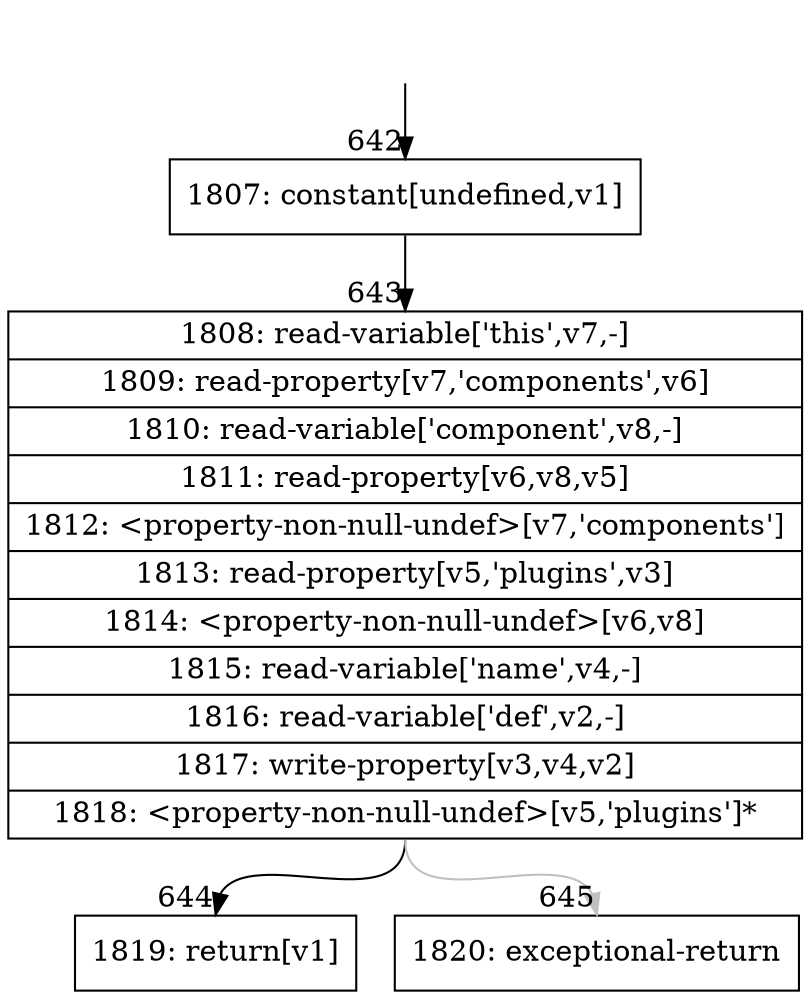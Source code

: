 digraph {
rankdir="TD"
BB_entry51[shape=none,label=""];
BB_entry51 -> BB642 [tailport=s, headport=n, headlabel="    642"]
BB642 [shape=record label="{1807: constant[undefined,v1]}" ] 
BB642 -> BB643 [tailport=s, headport=n, headlabel="      643"]
BB643 [shape=record label="{1808: read-variable['this',v7,-]|1809: read-property[v7,'components',v6]|1810: read-variable['component',v8,-]|1811: read-property[v6,v8,v5]|1812: \<property-non-null-undef\>[v7,'components']|1813: read-property[v5,'plugins',v3]|1814: \<property-non-null-undef\>[v6,v8]|1815: read-variable['name',v4,-]|1816: read-variable['def',v2,-]|1817: write-property[v3,v4,v2]|1818: \<property-non-null-undef\>[v5,'plugins']*}" ] 
BB643 -> BB644 [tailport=s, headport=n, headlabel="      644"]
BB643 -> BB645 [tailport=s, headport=n, color=gray, headlabel="      645"]
BB644 [shape=record label="{1819: return[v1]}" ] 
BB645 [shape=record label="{1820: exceptional-return}" ] 
//#$~ 510
}
